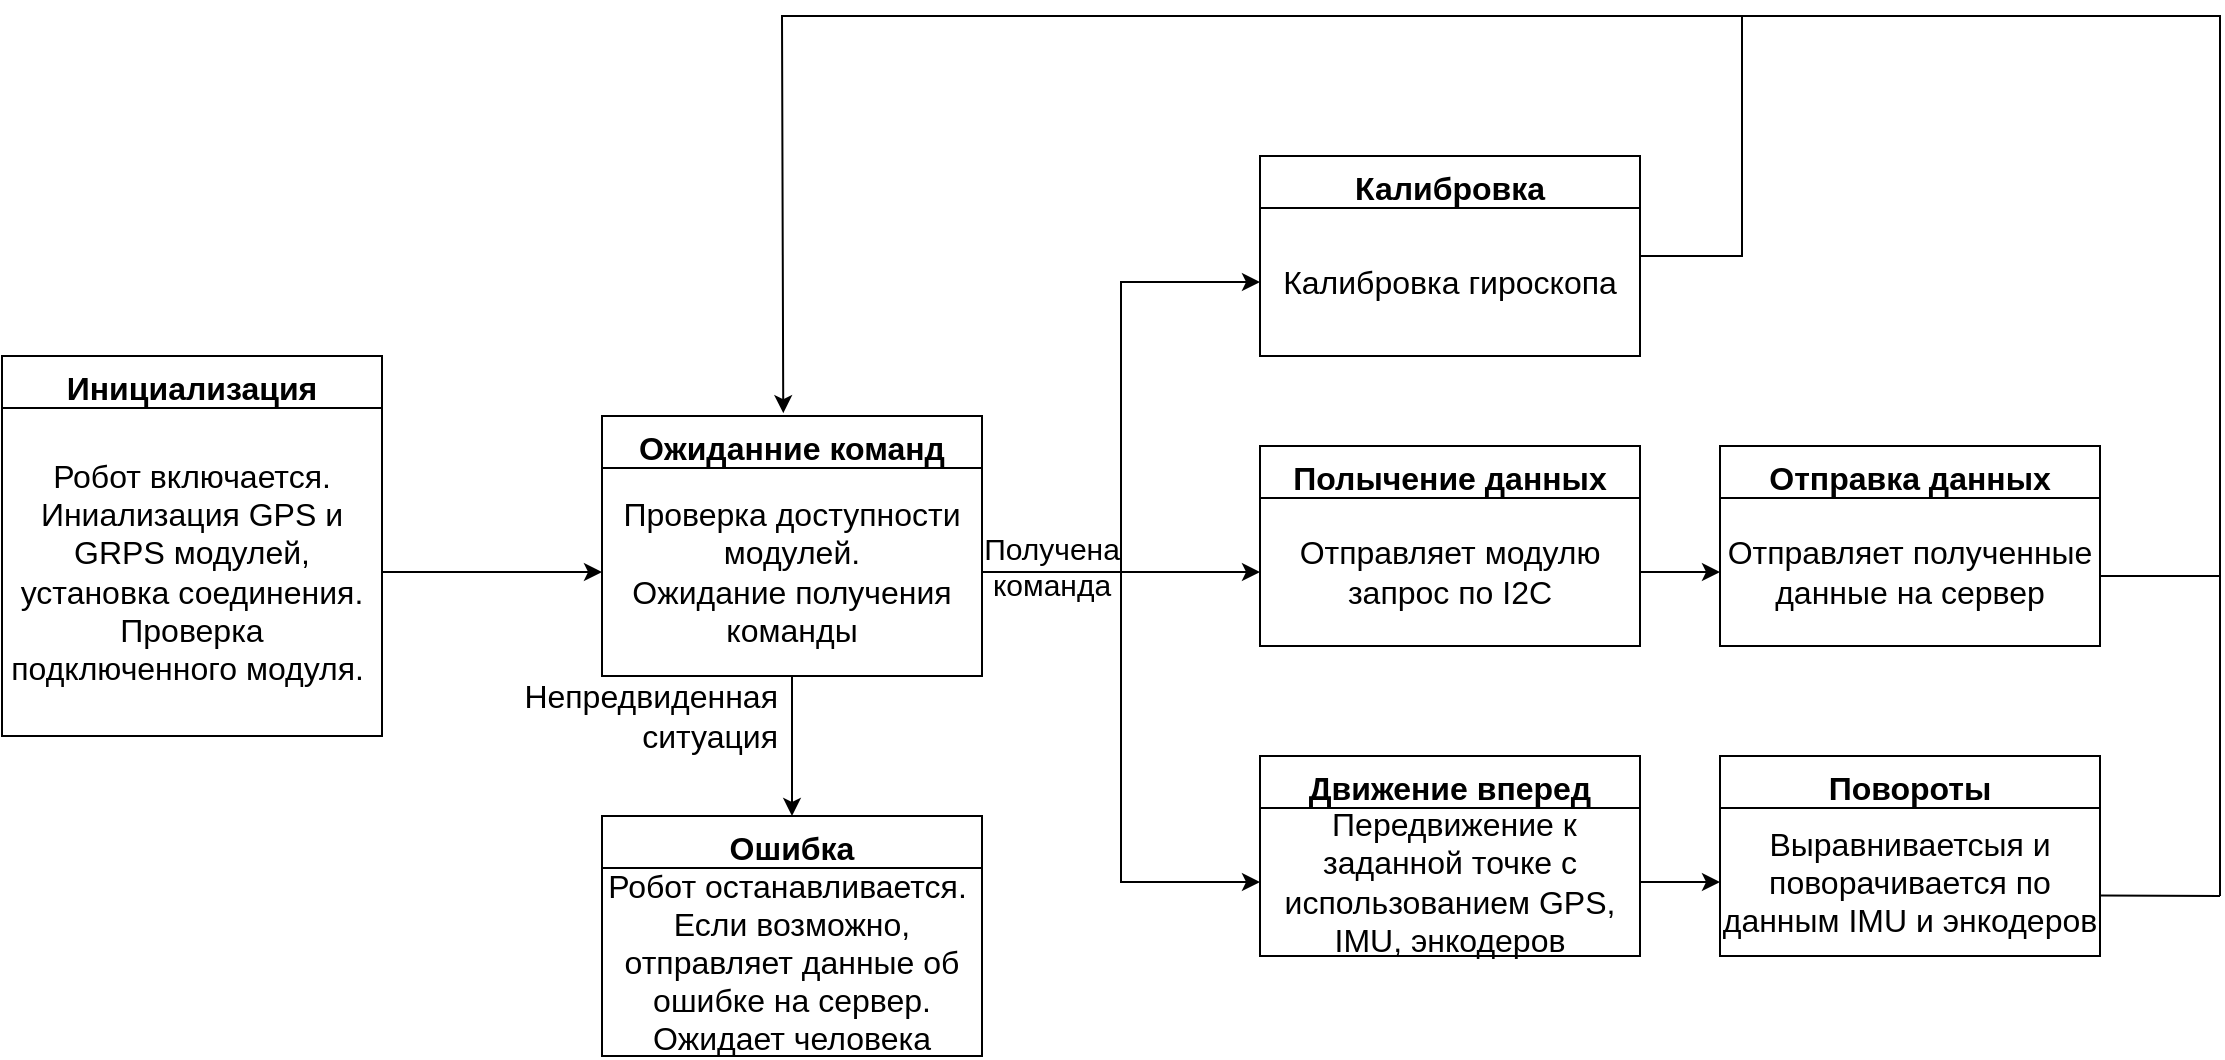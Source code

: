<mxfile version="26.0.4">
  <diagram id="C5RBs43oDa-KdzZeNtuy" name="Page-1">
    <mxGraphModel dx="2261" dy="836" grid="1" gridSize="10" guides="1" tooltips="1" connect="1" arrows="1" fold="1" page="1" pageScale="1" pageWidth="827" pageHeight="1169" math="0" shadow="0">
      <root>
        <mxCell id="WIyWlLk6GJQsqaUBKTNV-0" />
        <mxCell id="WIyWlLk6GJQsqaUBKTNV-1" parent="WIyWlLk6GJQsqaUBKTNV-0" />
        <mxCell id="zkfFHV4jXpPFQw0GAbJ--6" value="&lt;b&gt;&lt;font&gt;Инициализация&lt;/font&gt;&lt;/b&gt;" style="swimlane;fontStyle=0;align=center;verticalAlign=top;childLayout=stackLayout;horizontal=1;startSize=26;horizontalStack=0;resizeParent=1;resizeLast=0;collapsible=1;marginBottom=0;rounded=0;shadow=0;strokeWidth=1;whiteSpace=wrap;html=1;fontSize=16;" parent="WIyWlLk6GJQsqaUBKTNV-1" vertex="1">
          <mxGeometry x="-140" y="330" width="190" height="190" as="geometry">
            <mxRectangle x="90" y="450" width="160" height="26" as="alternateBounds" />
          </mxGeometry>
        </mxCell>
        <mxCell id="lluz-K4Evu7ccjWHsJJB-2" value="Робот включается.&lt;div&gt;Иниализация GPS и GRPS модулей, установка соединения. Проверка подключенного модуля.&amp;nbsp;&lt;/div&gt;" style="text;align=center;verticalAlign=middle;rounded=0;textDirection=ltr;horizontal=1;fontSize=16;html=1;whiteSpace=wrap;" vertex="1" parent="zkfFHV4jXpPFQw0GAbJ--6">
          <mxGeometry y="26" width="190" height="164" as="geometry" />
        </mxCell>
        <mxCell id="lluz-K4Evu7ccjWHsJJB-3" value="&lt;b&gt;&lt;font&gt;Ожиданние команд&lt;/font&gt;&lt;/b&gt;" style="swimlane;fontStyle=0;align=center;verticalAlign=top;childLayout=stackLayout;horizontal=1;startSize=26;horizontalStack=0;resizeParent=1;resizeLast=0;collapsible=1;marginBottom=0;rounded=0;shadow=0;strokeWidth=1;whiteSpace=wrap;html=1;fontSize=16;" vertex="1" parent="WIyWlLk6GJQsqaUBKTNV-1">
          <mxGeometry x="160" y="360" width="190" height="130" as="geometry">
            <mxRectangle x="90" y="450" width="160" height="26" as="alternateBounds" />
          </mxGeometry>
        </mxCell>
        <mxCell id="lluz-K4Evu7ccjWHsJJB-4" value="Проверка доступности модулей.&lt;div&gt;Ожидание получения команды&lt;/div&gt;" style="text;align=center;verticalAlign=middle;rounded=0;textDirection=ltr;horizontal=1;fontSize=16;html=1;whiteSpace=wrap;" vertex="1" parent="lluz-K4Evu7ccjWHsJJB-3">
          <mxGeometry y="26" width="190" height="104" as="geometry" />
        </mxCell>
        <mxCell id="lluz-K4Evu7ccjWHsJJB-7" value="&lt;b&gt;&lt;font&gt;Полычение данных&lt;/font&gt;&lt;/b&gt;" style="swimlane;fontStyle=0;align=center;verticalAlign=top;childLayout=stackLayout;horizontal=1;startSize=26;horizontalStack=0;resizeParent=1;resizeLast=0;collapsible=1;marginBottom=0;rounded=0;shadow=0;strokeWidth=1;whiteSpace=wrap;html=1;fontSize=16;" vertex="1" parent="WIyWlLk6GJQsqaUBKTNV-1">
          <mxGeometry x="489" y="375" width="190" height="100" as="geometry">
            <mxRectangle x="90" y="450" width="160" height="26" as="alternateBounds" />
          </mxGeometry>
        </mxCell>
        <mxCell id="lluz-K4Evu7ccjWHsJJB-8" value="Отправляет модулю запрос по I2C" style="text;align=center;verticalAlign=middle;rounded=0;textDirection=ltr;horizontal=1;fontSize=16;html=1;whiteSpace=wrap;" vertex="1" parent="lluz-K4Evu7ccjWHsJJB-7">
          <mxGeometry y="26" width="190" height="74" as="geometry" />
        </mxCell>
        <mxCell id="lluz-K4Evu7ccjWHsJJB-10" value="&lt;b&gt;&lt;font&gt;Ошибка&lt;/font&gt;&lt;/b&gt;" style="swimlane;fontStyle=0;align=center;verticalAlign=top;childLayout=stackLayout;horizontal=1;startSize=26;horizontalStack=0;resizeParent=1;resizeLast=0;collapsible=1;marginBottom=0;rounded=0;shadow=0;strokeWidth=1;whiteSpace=wrap;html=1;fontSize=16;" vertex="1" parent="WIyWlLk6GJQsqaUBKTNV-1">
          <mxGeometry x="160" y="560" width="190" height="120" as="geometry">
            <mxRectangle x="90" y="450" width="160" height="26" as="alternateBounds" />
          </mxGeometry>
        </mxCell>
        <mxCell id="lluz-K4Evu7ccjWHsJJB-11" value="Робот останавливается.&amp;nbsp;&lt;div&gt;Если возможно, отправляет данные об ошибке на сервер.&lt;/div&gt;&lt;div&gt;Ожидает человека&lt;/div&gt;" style="text;align=center;verticalAlign=middle;rounded=0;textDirection=ltr;horizontal=1;fontSize=16;html=1;whiteSpace=wrap;" vertex="1" parent="lluz-K4Evu7ccjWHsJJB-10">
          <mxGeometry y="26" width="190" height="94" as="geometry" />
        </mxCell>
        <mxCell id="lluz-K4Evu7ccjWHsJJB-12" value="&lt;b&gt;&lt;font&gt;Калибровка&lt;/font&gt;&lt;/b&gt;" style="swimlane;fontStyle=0;align=center;verticalAlign=top;childLayout=stackLayout;horizontal=1;startSize=26;horizontalStack=0;resizeParent=1;resizeLast=0;collapsible=1;marginBottom=0;rounded=0;shadow=0;strokeWidth=1;whiteSpace=wrap;html=1;fontSize=16;" vertex="1" parent="WIyWlLk6GJQsqaUBKTNV-1">
          <mxGeometry x="489" y="230" width="190" height="100" as="geometry">
            <mxRectangle x="90" y="450" width="160" height="26" as="alternateBounds" />
          </mxGeometry>
        </mxCell>
        <mxCell id="lluz-K4Evu7ccjWHsJJB-13" value="Калибровка гироскопа" style="text;align=center;verticalAlign=middle;rounded=0;textDirection=ltr;horizontal=1;fontSize=16;html=1;whiteSpace=wrap;" vertex="1" parent="lluz-K4Evu7ccjWHsJJB-12">
          <mxGeometry y="26" width="190" height="74" as="geometry" />
        </mxCell>
        <mxCell id="lluz-K4Evu7ccjWHsJJB-19" style="edgeStyle=orthogonalEdgeStyle;rounded=0;orthogonalLoop=1;jettySize=auto;html=1;entryX=0;entryY=0.5;entryDx=0;entryDy=0;fontSize=16;" edge="1" parent="WIyWlLk6GJQsqaUBKTNV-1" source="lluz-K4Evu7ccjWHsJJB-2" target="lluz-K4Evu7ccjWHsJJB-4">
          <mxGeometry relative="1" as="geometry" />
        </mxCell>
        <mxCell id="lluz-K4Evu7ccjWHsJJB-24" style="edgeStyle=orthogonalEdgeStyle;rounded=0;orthogonalLoop=1;jettySize=auto;html=1;entryX=0;entryY=0.5;entryDx=0;entryDy=0;fontSize=16;" edge="1" parent="WIyWlLk6GJQsqaUBKTNV-1" source="lluz-K4Evu7ccjWHsJJB-4" target="lluz-K4Evu7ccjWHsJJB-13">
          <mxGeometry relative="1" as="geometry">
            <mxPoint x="400" y="290" as="targetPoint" />
          </mxGeometry>
        </mxCell>
        <mxCell id="lluz-K4Evu7ccjWHsJJB-25" style="edgeStyle=orthogonalEdgeStyle;rounded=0;orthogonalLoop=1;jettySize=auto;html=1;entryX=0;entryY=0.5;entryDx=0;entryDy=0;fontSize=16;" edge="1" parent="WIyWlLk6GJQsqaUBKTNV-1" source="lluz-K4Evu7ccjWHsJJB-4" target="lluz-K4Evu7ccjWHsJJB-8">
          <mxGeometry relative="1" as="geometry" />
        </mxCell>
        <mxCell id="lluz-K4Evu7ccjWHsJJB-27" value="Получена команда" style="text;html=1;align=center;verticalAlign=middle;whiteSpace=wrap;rounded=0;fontSize=15;" vertex="1" parent="WIyWlLk6GJQsqaUBKTNV-1">
          <mxGeometry x="350" y="420" width="70" height="30" as="geometry" />
        </mxCell>
        <mxCell id="lluz-K4Evu7ccjWHsJJB-31" value="" style="endArrow=classic;html=1;rounded=0;entryX=0.477;entryY=-0.011;entryDx=0;entryDy=0;entryPerimeter=0;fontSize=16;exitX=1;exitY=0.5;exitDx=0;exitDy=0;" edge="1" parent="WIyWlLk6GJQsqaUBKTNV-1" source="lluz-K4Evu7ccjWHsJJB-12" target="lluz-K4Evu7ccjWHsJJB-3">
          <mxGeometry width="50" height="50" relative="1" as="geometry">
            <mxPoint x="670" y="280" as="sourcePoint" />
            <mxPoint x="480" y="160" as="targetPoint" />
            <Array as="points">
              <mxPoint x="730" y="280" />
              <mxPoint x="730" y="200" />
              <mxPoint x="730" y="160" />
              <mxPoint x="250" y="160" />
            </Array>
          </mxGeometry>
        </mxCell>
        <mxCell id="lluz-K4Evu7ccjWHsJJB-32" value="" style="endArrow=none;html=1;rounded=0;fontSize=16;" edge="1" parent="WIyWlLk6GJQsqaUBKTNV-1">
          <mxGeometry width="50" height="50" relative="1" as="geometry">
            <mxPoint x="729" y="160" as="sourcePoint" />
            <mxPoint x="969" y="600" as="targetPoint" />
            <Array as="points">
              <mxPoint x="969" y="160" />
            </Array>
          </mxGeometry>
        </mxCell>
        <mxCell id="lluz-K4Evu7ccjWHsJJB-33" value="" style="endArrow=none;html=1;rounded=0;fontSize=16;" edge="1" parent="WIyWlLk6GJQsqaUBKTNV-1">
          <mxGeometry width="50" height="50" relative="1" as="geometry">
            <mxPoint x="969" y="440" as="sourcePoint" />
            <mxPoint x="909" y="440" as="targetPoint" />
          </mxGeometry>
        </mxCell>
        <mxCell id="lluz-K4Evu7ccjWHsJJB-38" style="edgeStyle=orthogonalEdgeStyle;rounded=0;orthogonalLoop=1;jettySize=auto;html=1;entryX=0.5;entryY=0;entryDx=0;entryDy=0;fontSize=16;" edge="1" parent="WIyWlLk6GJQsqaUBKTNV-1" source="lluz-K4Evu7ccjWHsJJB-4" target="lluz-K4Evu7ccjWHsJJB-10">
          <mxGeometry relative="1" as="geometry" />
        </mxCell>
        <mxCell id="lluz-K4Evu7ccjWHsJJB-44" value="&lt;b&gt;&lt;font&gt;Движение вперед&lt;/font&gt;&lt;/b&gt;" style="swimlane;fontStyle=0;align=center;verticalAlign=top;childLayout=stackLayout;horizontal=1;startSize=26;horizontalStack=0;resizeParent=1;resizeLast=0;collapsible=1;marginBottom=0;rounded=0;shadow=0;strokeWidth=1;whiteSpace=wrap;html=1;fontSize=16;" vertex="1" parent="WIyWlLk6GJQsqaUBKTNV-1">
          <mxGeometry x="489" y="530" width="190" height="100" as="geometry">
            <mxRectangle x="90" y="450" width="160" height="26" as="alternateBounds" />
          </mxGeometry>
        </mxCell>
        <mxCell id="lluz-K4Evu7ccjWHsJJB-45" value="&amp;nbsp;Передвижение к заданной точке с использованием GPS, IMU, энкодеров" style="text;align=center;verticalAlign=middle;rounded=0;textDirection=ltr;horizontal=1;fontSize=16;html=1;whiteSpace=wrap;" vertex="1" parent="lluz-K4Evu7ccjWHsJJB-44">
          <mxGeometry y="26" width="190" height="74" as="geometry" />
        </mxCell>
        <mxCell id="lluz-K4Evu7ccjWHsJJB-46" value="&lt;b&gt;&lt;font&gt;Повороты&lt;/font&gt;&lt;/b&gt;" style="swimlane;fontStyle=0;align=center;verticalAlign=top;childLayout=stackLayout;horizontal=1;startSize=26;horizontalStack=0;resizeParent=1;resizeLast=0;collapsible=1;marginBottom=0;rounded=0;shadow=0;strokeWidth=1;whiteSpace=wrap;html=1;fontSize=16;" vertex="1" parent="WIyWlLk6GJQsqaUBKTNV-1">
          <mxGeometry x="719" y="530" width="190" height="100" as="geometry">
            <mxRectangle x="90" y="450" width="160" height="26" as="alternateBounds" />
          </mxGeometry>
        </mxCell>
        <mxCell id="lluz-K4Evu7ccjWHsJJB-47" value="Выравниваетсыя и поворачивается по данным IMU и энкодеров" style="text;align=center;verticalAlign=middle;rounded=0;textDirection=ltr;horizontal=1;fontSize=16;html=1;whiteSpace=wrap;" vertex="1" parent="lluz-K4Evu7ccjWHsJJB-46">
          <mxGeometry y="26" width="190" height="74" as="geometry" />
        </mxCell>
        <mxCell id="lluz-K4Evu7ccjWHsJJB-51" style="edgeStyle=orthogonalEdgeStyle;rounded=0;orthogonalLoop=1;jettySize=auto;html=1;fontSize=16;" edge="1" parent="WIyWlLk6GJQsqaUBKTNV-1" source="lluz-K4Evu7ccjWHsJJB-45" target="lluz-K4Evu7ccjWHsJJB-47">
          <mxGeometry relative="1" as="geometry" />
        </mxCell>
        <mxCell id="lluz-K4Evu7ccjWHsJJB-52" value="&lt;b&gt;&lt;font&gt;Отправка данных&lt;/font&gt;&lt;/b&gt;" style="swimlane;fontStyle=0;align=center;verticalAlign=top;childLayout=stackLayout;horizontal=1;startSize=26;horizontalStack=0;resizeParent=1;resizeLast=0;collapsible=1;marginBottom=0;rounded=0;shadow=0;strokeWidth=1;whiteSpace=wrap;html=1;fontSize=16;" vertex="1" parent="WIyWlLk6GJQsqaUBKTNV-1">
          <mxGeometry x="719" y="375" width="190" height="100" as="geometry">
            <mxRectangle x="90" y="450" width="160" height="26" as="alternateBounds" />
          </mxGeometry>
        </mxCell>
        <mxCell id="lluz-K4Evu7ccjWHsJJB-53" value="Отправляет полученные данные на сервер" style="text;align=center;verticalAlign=middle;rounded=0;textDirection=ltr;horizontal=1;fontSize=16;html=1;whiteSpace=wrap;" vertex="1" parent="lluz-K4Evu7ccjWHsJJB-52">
          <mxGeometry y="26" width="190" height="74" as="geometry" />
        </mxCell>
        <mxCell id="lluz-K4Evu7ccjWHsJJB-55" style="edgeStyle=orthogonalEdgeStyle;rounded=0;orthogonalLoop=1;jettySize=auto;html=1;entryX=0;entryY=0.5;entryDx=0;entryDy=0;fontSize=16;" edge="1" parent="WIyWlLk6GJQsqaUBKTNV-1" source="lluz-K4Evu7ccjWHsJJB-8" target="lluz-K4Evu7ccjWHsJJB-53">
          <mxGeometry relative="1" as="geometry" />
        </mxCell>
        <mxCell id="lluz-K4Evu7ccjWHsJJB-56" value="" style="endArrow=none;html=1;rounded=0;entryX=1.002;entryY=0.591;entryDx=0;entryDy=0;entryPerimeter=0;fontSize=16;" edge="1" parent="WIyWlLk6GJQsqaUBKTNV-1" target="lluz-K4Evu7ccjWHsJJB-47">
          <mxGeometry width="50" height="50" relative="1" as="geometry">
            <mxPoint x="969" y="600" as="sourcePoint" />
            <mxPoint x="739" y="450" as="targetPoint" />
          </mxGeometry>
        </mxCell>
        <mxCell id="lluz-K4Evu7ccjWHsJJB-57" value="Непредвиденная ситуация" style="text;html=1;align=right;verticalAlign=middle;whiteSpace=wrap;rounded=0;fontSize=16;" vertex="1" parent="WIyWlLk6GJQsqaUBKTNV-1">
          <mxGeometry x="160" y="490" width="90" height="40" as="geometry" />
        </mxCell>
        <mxCell id="lluz-K4Evu7ccjWHsJJB-58" style="edgeStyle=orthogonalEdgeStyle;rounded=0;orthogonalLoop=1;jettySize=auto;html=1;entryX=0;entryY=0.5;entryDx=0;entryDy=0;" edge="1" parent="WIyWlLk6GJQsqaUBKTNV-1" source="lluz-K4Evu7ccjWHsJJB-4" target="lluz-K4Evu7ccjWHsJJB-45">
          <mxGeometry relative="1" as="geometry" />
        </mxCell>
      </root>
    </mxGraphModel>
  </diagram>
</mxfile>

